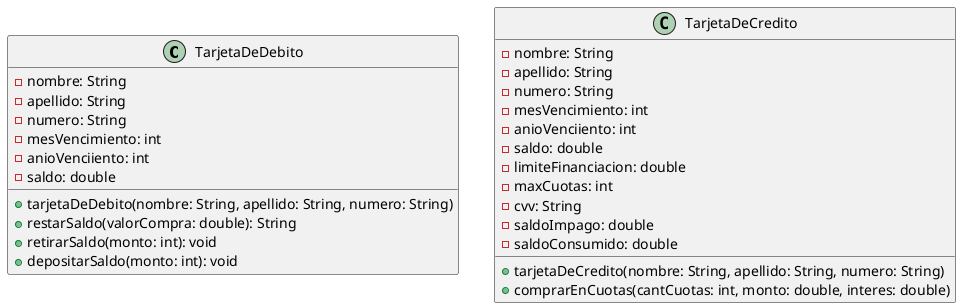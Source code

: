 @startuml
class TarjetaDeDebito {
 - nombre: String
 - apellido: String
 - numero: String
 - mesVencimiento: int
 - anioVenciiento: int
 - saldo: double
 + tarjetaDeDebito(nombre: String, apellido: String, numero: String)
 + restarSaldo(valorCompra: double): String
 + retirarSaldo(monto: int): void
 + depositarSaldo(monto: int): void
}

class TarjetaDeCredito {
    - nombre: String
 - apellido: String
 - numero: String
 - mesVencimiento: int
 - anioVenciiento: int
 - saldo: double
 - limiteFinanciacion: double
 - maxCuotas: int
 - cvv: String
 - saldoImpago: double
 - saldoConsumido: double
 + tarjetaDeCredito(nombre: String, apellido: String, numero: String)
 + comprarEnCuotas(cantCuotas: int, monto: double, interes: double)
}
@enduml